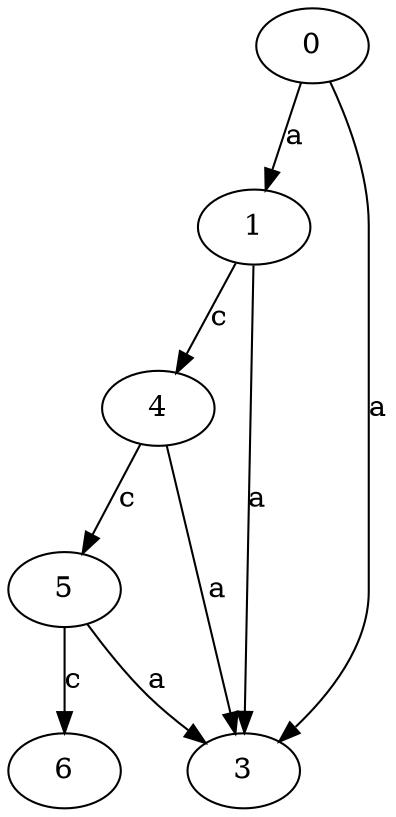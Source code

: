 strict digraph  {
1;
3;
0;
4;
5;
6;
1 -> 3  [label=a];
1 -> 4  [label=c];
0 -> 1  [label=a];
0 -> 3  [label=a];
4 -> 3  [label=a];
4 -> 5  [label=c];
5 -> 3  [label=a];
5 -> 6  [label=c];
}
